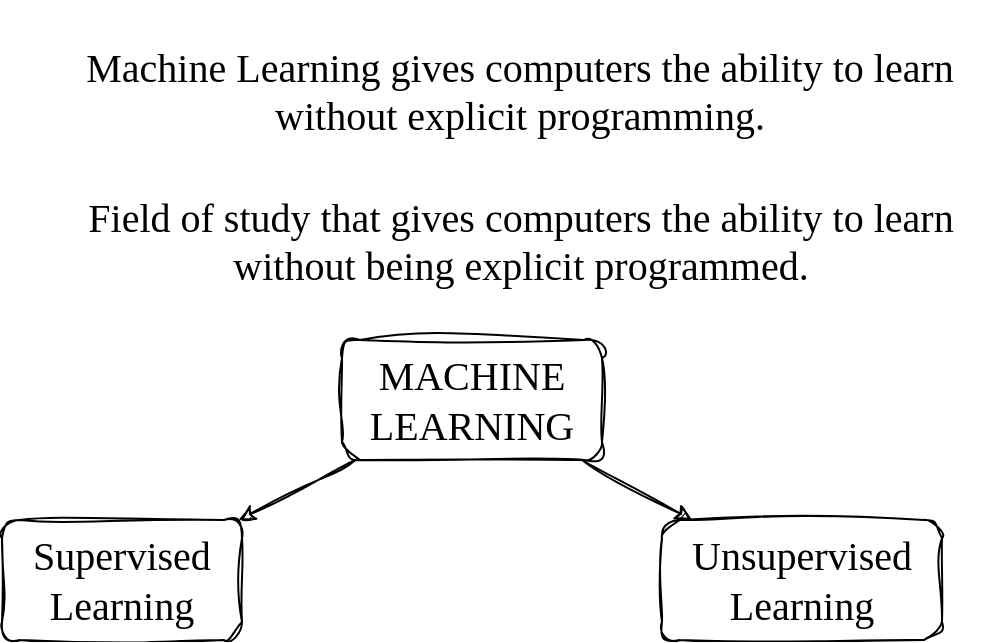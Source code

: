 <mxfile>
    <diagram id="GmBF36gxp8iPbRfFSBh9" name="Page-1">
        <mxGraphModel dx="746" dy="1413" grid="1" gridSize="10" guides="1" tooltips="1" connect="1" arrows="1" fold="1" page="1" pageScale="1" pageWidth="1100" pageHeight="850" math="0" shadow="0">
            <root>
                <mxCell id="0"/>
                <mxCell id="1" parent="0"/>
                <mxCell id="6" value="" style="edgeStyle=none;sketch=1;hachureGap=4;jiggle=2;curveFitting=1;html=1;fontFamily=Times New Roman;fontSize=16;" edge="1" parent="1" source="2" target="5">
                    <mxGeometry relative="1" as="geometry"/>
                </mxCell>
                <mxCell id="8" value="" style="edgeStyle=none;sketch=1;hachureGap=4;jiggle=2;curveFitting=1;html=1;fontFamily=Times New Roman;fontSize=16;" edge="1" parent="1" source="2" target="7">
                    <mxGeometry relative="1" as="geometry"/>
                </mxCell>
                <mxCell id="2" value="&lt;p&gt;&lt;font face=&quot;Verdana&quot;&gt;MACHINE LEARNING&lt;/font&gt;&lt;/p&gt;" style="rounded=1;whiteSpace=wrap;html=1;sketch=1;hachureGap=4;jiggle=2;curveFitting=1;fontFamily=Architects Daughter;fontSource=https%3A%2F%2Ffonts.googleapis.com%2Fcss%3Ffamily%3DArchitects%2BDaughter;fontSize=20;fontStyle=0;verticalAlign=middle;align=center;glass=0;shadow=0;fillStyle=auto;" vertex="1" parent="1">
                    <mxGeometry x="310" y="-530" width="130" height="60" as="geometry"/>
                </mxCell>
                <mxCell id="5" value="&lt;font face=&quot;Verdana&quot;&gt;Supervised&lt;br&gt;Learning&lt;/font&gt;" style="whiteSpace=wrap;html=1;fontSize=20;fontFamily=Architects Daughter;rounded=1;sketch=1;hachureGap=4;jiggle=2;curveFitting=1;fontSource=https%3A%2F%2Ffonts.googleapis.com%2Fcss%3Ffamily%3DArchitects%2BDaughter;fontStyle=0;glass=0;shadow=0;fillStyle=auto;" vertex="1" parent="1">
                    <mxGeometry x="140" y="-440" width="120" height="60" as="geometry"/>
                </mxCell>
                <mxCell id="7" value="&lt;font face=&quot;Verdana&quot;&gt;Unsupervised&lt;br&gt;Learning&lt;/font&gt;" style="whiteSpace=wrap;html=1;fontSize=20;fontFamily=Architects Daughter;rounded=1;sketch=1;hachureGap=4;jiggle=2;curveFitting=1;fontSource=https%3A%2F%2Ffonts.googleapis.com%2Fcss%3Ffamily%3DArchitects%2BDaughter;fontStyle=0;glass=0;shadow=0;fillStyle=auto;" vertex="1" parent="1">
                    <mxGeometry x="470" y="-440" width="140" height="60" as="geometry"/>
                </mxCell>
                <mxCell id="10" value="Machine Learning gives computers the ability to learn without explicit programming." style="text;html=1;strokeColor=none;fillColor=none;align=center;verticalAlign=middle;whiteSpace=wrap;rounded=0;shadow=0;glass=0;sketch=1;hachureGap=4;jiggle=2;fillStyle=auto;curveFitting=1;fontFamily=Verdana;fontSize=20;" vertex="1" parent="1">
                    <mxGeometry x="159" y="-700" width="480" height="90" as="geometry"/>
                </mxCell>
                <mxCell id="12" value="Field of study that gives computers the ability to learn without being explicit programmed." style="text;html=1;strokeColor=none;fillColor=none;align=center;verticalAlign=middle;whiteSpace=wrap;rounded=0;shadow=0;glass=0;sketch=1;hachureGap=4;jiggle=2;fillStyle=auto;curveFitting=1;fontFamily=Verdana;fontSize=20;" vertex="1" parent="1">
                    <mxGeometry x="159" y="-610" width="481" height="60" as="geometry"/>
                </mxCell>
            </root>
        </mxGraphModel>
    </diagram>
</mxfile>